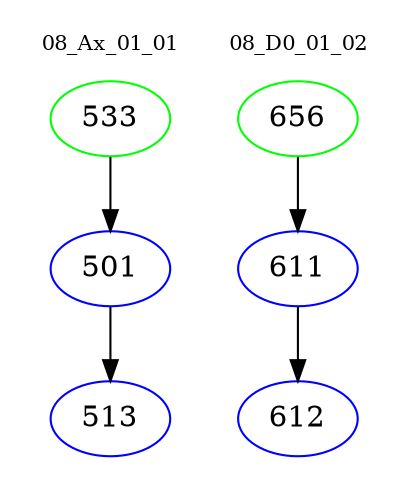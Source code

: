 digraph{
subgraph cluster_0 {
color = white
label = "08_Ax_01_01";
fontsize=10;
T0_533 [label="533", color="green"]
T0_533 -> T0_501 [color="black"]
T0_501 [label="501", color="blue"]
T0_501 -> T0_513 [color="black"]
T0_513 [label="513", color="blue"]
}
subgraph cluster_1 {
color = white
label = "08_D0_01_02";
fontsize=10;
T1_656 [label="656", color="green"]
T1_656 -> T1_611 [color="black"]
T1_611 [label="611", color="blue"]
T1_611 -> T1_612 [color="black"]
T1_612 [label="612", color="blue"]
}
}
